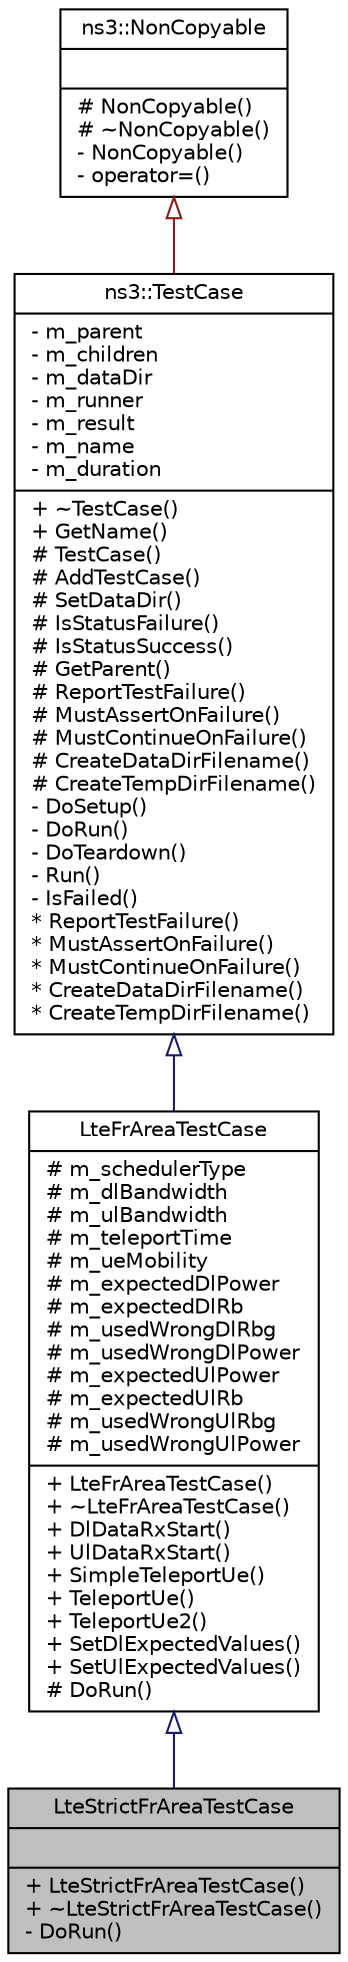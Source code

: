 digraph "LteStrictFrAreaTestCase"
{
  edge [fontname="Helvetica",fontsize="10",labelfontname="Helvetica",labelfontsize="10"];
  node [fontname="Helvetica",fontsize="10",shape=record];
  Node1 [label="{LteStrictFrAreaTestCase\n||+ LteStrictFrAreaTestCase()\l+ ~LteStrictFrAreaTestCase()\l- DoRun()\l}",height=0.2,width=0.4,color="black", fillcolor="grey75", style="filled", fontcolor="black"];
  Node2 -> Node1 [dir="back",color="midnightblue",fontsize="10",style="solid",arrowtail="onormal"];
  Node2 [label="{LteFrAreaTestCase\n|# m_schedulerType\l# m_dlBandwidth\l# m_ulBandwidth\l# m_teleportTime\l# m_ueMobility\l# m_expectedDlPower\l# m_expectedDlRb\l# m_usedWrongDlRbg\l# m_usedWrongDlPower\l# m_expectedUlPower\l# m_expectedUlRb\l# m_usedWrongUlRbg\l# m_usedWrongUlPower\l|+ LteFrAreaTestCase()\l+ ~LteFrAreaTestCase()\l+ DlDataRxStart()\l+ UlDataRxStart()\l+ SimpleTeleportUe()\l+ TeleportUe()\l+ TeleportUe2()\l+ SetDlExpectedValues()\l+ SetUlExpectedValues()\l# DoRun()\l}",height=0.2,width=0.4,color="black", fillcolor="white", style="filled",URL="$d1/ddf/classLteFrAreaTestCase.html"];
  Node3 -> Node2 [dir="back",color="midnightblue",fontsize="10",style="solid",arrowtail="onormal"];
  Node3 [label="{ns3::TestCase\n|- m_parent\l- m_children\l- m_dataDir\l- m_runner\l- m_result\l- m_name\l- m_duration\l|+ ~TestCase()\l+ GetName()\l# TestCase()\l# AddTestCase()\l# SetDataDir()\l# IsStatusFailure()\l# IsStatusSuccess()\l# GetParent()\l# ReportTestFailure()\l# MustAssertOnFailure()\l# MustContinueOnFailure()\l# CreateDataDirFilename()\l# CreateTempDirFilename()\l- DoSetup()\l- DoRun()\l- DoTeardown()\l- Run()\l- IsFailed()\l* ReportTestFailure()\l* MustAssertOnFailure()\l* MustContinueOnFailure()\l* CreateDataDirFilename()\l* CreateTempDirFilename()\l}",height=0.2,width=0.4,color="black", fillcolor="white", style="filled",URL="$dd/d88/classns3_1_1TestCase.html",tooltip="encapsulates test code "];
  Node4 -> Node3 [dir="back",color="firebrick4",fontsize="10",style="solid",arrowtail="onormal"];
  Node4 [label="{ns3::NonCopyable\n||# NonCopyable()\l# ~NonCopyable()\l- NonCopyable()\l- operator=()\l}",height=0.2,width=0.4,color="black", fillcolor="white", style="filled",URL="$da/dd1/classns3_1_1NonCopyable.html"];
}
